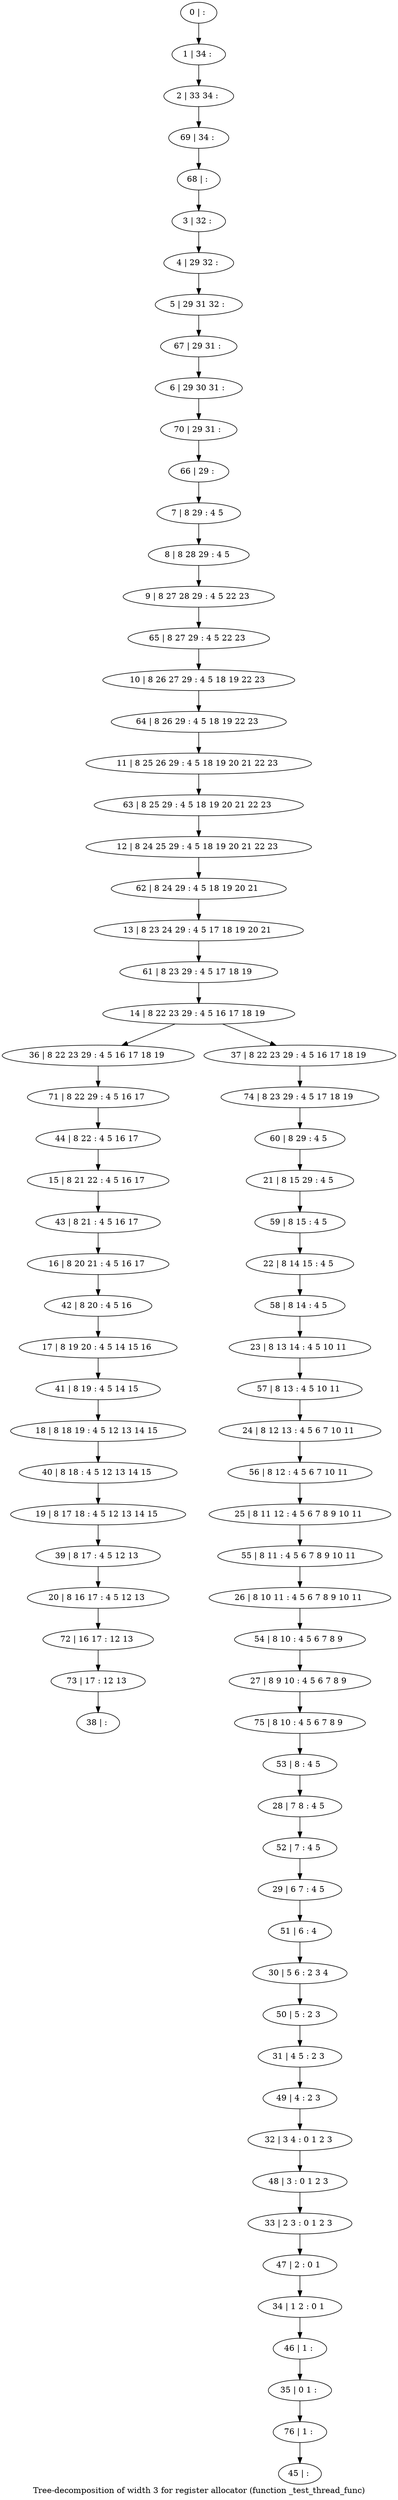 digraph G {
graph [label="Tree-decomposition of width 3 for register allocator (function _test_thread_func)"]
0[label="0 | : "];
1[label="1 | 34 : "];
2[label="2 | 33 34 : "];
3[label="3 | 32 : "];
4[label="4 | 29 32 : "];
5[label="5 | 29 31 32 : "];
6[label="6 | 29 30 31 : "];
7[label="7 | 8 29 : 4 5 "];
8[label="8 | 8 28 29 : 4 5 "];
9[label="9 | 8 27 28 29 : 4 5 22 23 "];
10[label="10 | 8 26 27 29 : 4 5 18 19 22 23 "];
11[label="11 | 8 25 26 29 : 4 5 18 19 20 21 22 23 "];
12[label="12 | 8 24 25 29 : 4 5 18 19 20 21 22 23 "];
13[label="13 | 8 23 24 29 : 4 5 17 18 19 20 21 "];
14[label="14 | 8 22 23 29 : 4 5 16 17 18 19 "];
15[label="15 | 8 21 22 : 4 5 16 17 "];
16[label="16 | 8 20 21 : 4 5 16 17 "];
17[label="17 | 8 19 20 : 4 5 14 15 16 "];
18[label="18 | 8 18 19 : 4 5 12 13 14 15 "];
19[label="19 | 8 17 18 : 4 5 12 13 14 15 "];
20[label="20 | 8 16 17 : 4 5 12 13 "];
21[label="21 | 8 15 29 : 4 5 "];
22[label="22 | 8 14 15 : 4 5 "];
23[label="23 | 8 13 14 : 4 5 10 11 "];
24[label="24 | 8 12 13 : 4 5 6 7 10 11 "];
25[label="25 | 8 11 12 : 4 5 6 7 8 9 10 11 "];
26[label="26 | 8 10 11 : 4 5 6 7 8 9 10 11 "];
27[label="27 | 8 9 10 : 4 5 6 7 8 9 "];
28[label="28 | 7 8 : 4 5 "];
29[label="29 | 6 7 : 4 5 "];
30[label="30 | 5 6 : 2 3 4 "];
31[label="31 | 4 5 : 2 3 "];
32[label="32 | 3 4 : 0 1 2 3 "];
33[label="33 | 2 3 : 0 1 2 3 "];
34[label="34 | 1 2 : 0 1 "];
35[label="35 | 0 1 : "];
36[label="36 | 8 22 23 29 : 4 5 16 17 18 19 "];
37[label="37 | 8 22 23 29 : 4 5 16 17 18 19 "];
38[label="38 | : "];
39[label="39 | 8 17 : 4 5 12 13 "];
40[label="40 | 8 18 : 4 5 12 13 14 15 "];
41[label="41 | 8 19 : 4 5 14 15 "];
42[label="42 | 8 20 : 4 5 16 "];
43[label="43 | 8 21 : 4 5 16 17 "];
44[label="44 | 8 22 : 4 5 16 17 "];
45[label="45 | : "];
46[label="46 | 1 : "];
47[label="47 | 2 : 0 1 "];
48[label="48 | 3 : 0 1 2 3 "];
49[label="49 | 4 : 2 3 "];
50[label="50 | 5 : 2 3 "];
51[label="51 | 6 : 4 "];
52[label="52 | 7 : 4 5 "];
53[label="53 | 8 : 4 5 "];
54[label="54 | 8 10 : 4 5 6 7 8 9 "];
55[label="55 | 8 11 : 4 5 6 7 8 9 10 11 "];
56[label="56 | 8 12 : 4 5 6 7 10 11 "];
57[label="57 | 8 13 : 4 5 10 11 "];
58[label="58 | 8 14 : 4 5 "];
59[label="59 | 8 15 : 4 5 "];
60[label="60 | 8 29 : 4 5 "];
61[label="61 | 8 23 29 : 4 5 17 18 19 "];
62[label="62 | 8 24 29 : 4 5 18 19 20 21 "];
63[label="63 | 8 25 29 : 4 5 18 19 20 21 22 23 "];
64[label="64 | 8 26 29 : 4 5 18 19 22 23 "];
65[label="65 | 8 27 29 : 4 5 22 23 "];
66[label="66 | 29 : "];
67[label="67 | 29 31 : "];
68[label="68 | : "];
69[label="69 | 34 : "];
70[label="70 | 29 31 : "];
71[label="71 | 8 22 29 : 4 5 16 17 "];
72[label="72 | 16 17 : 12 13 "];
73[label="73 | 17 : 12 13 "];
74[label="74 | 8 23 29 : 4 5 17 18 19 "];
75[label="75 | 8 10 : 4 5 6 7 8 9 "];
76[label="76 | 1 : "];
0->1 ;
1->2 ;
3->4 ;
4->5 ;
7->8 ;
8->9 ;
14->36 ;
14->37 ;
39->20 ;
19->39 ;
40->19 ;
18->40 ;
41->18 ;
17->41 ;
42->17 ;
16->42 ;
43->16 ;
15->43 ;
44->15 ;
46->35 ;
34->46 ;
47->34 ;
33->47 ;
48->33 ;
32->48 ;
49->32 ;
31->49 ;
50->31 ;
30->50 ;
51->30 ;
29->51 ;
52->29 ;
28->52 ;
53->28 ;
54->27 ;
26->54 ;
55->26 ;
25->55 ;
56->25 ;
24->56 ;
57->24 ;
23->57 ;
58->23 ;
22->58 ;
59->22 ;
21->59 ;
60->21 ;
61->14 ;
13->61 ;
62->13 ;
12->62 ;
63->12 ;
11->63 ;
64->11 ;
10->64 ;
65->10 ;
9->65 ;
66->7 ;
67->6 ;
5->67 ;
68->3 ;
69->68 ;
2->69 ;
70->66 ;
6->70 ;
71->44 ;
36->71 ;
20->72 ;
73->38 ;
72->73 ;
74->60 ;
37->74 ;
75->53 ;
27->75 ;
76->45 ;
35->76 ;
}

